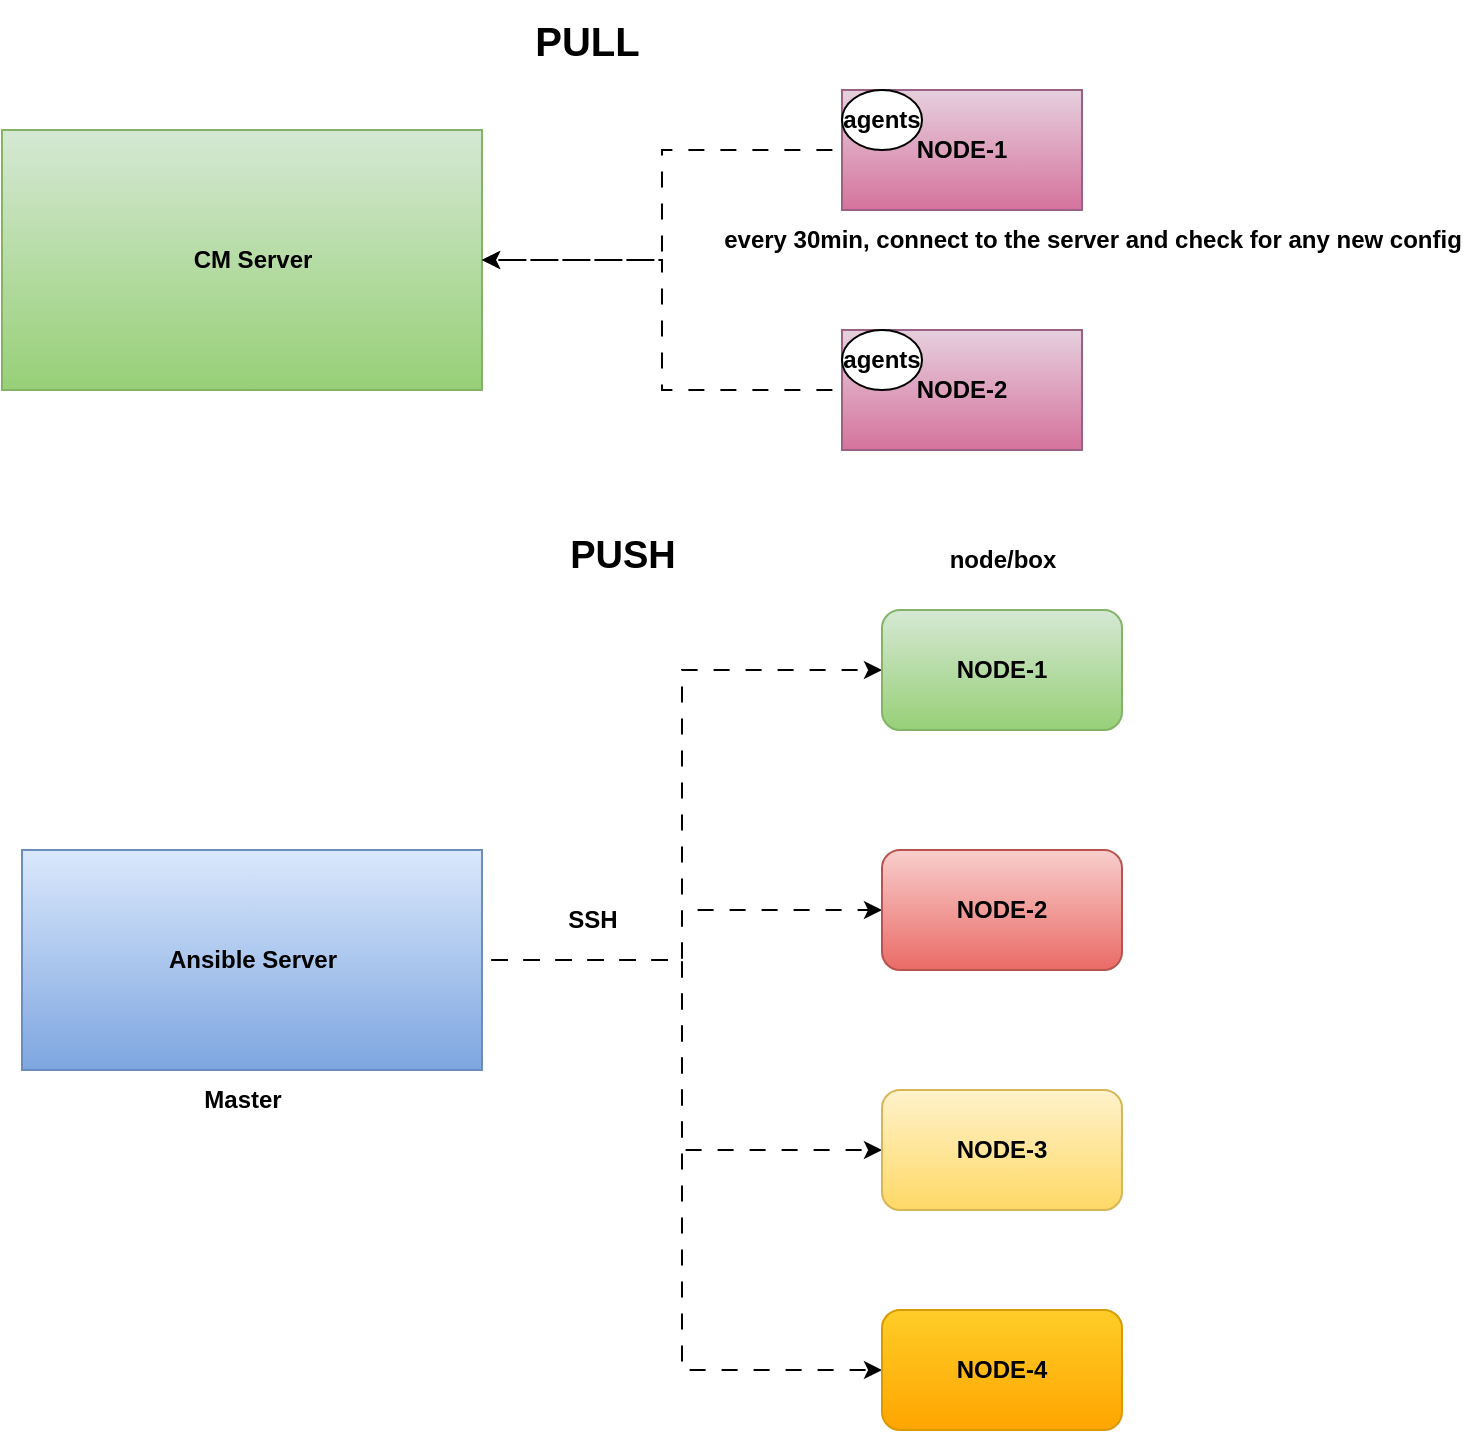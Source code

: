 <mxfile version="26.0.6">
  <diagram name="Page-1" id="c7c9wpjRmfpQ56Q2JIvj">
    <mxGraphModel dx="1050" dy="1622" grid="1" gridSize="10" guides="1" tooltips="1" connect="1" arrows="1" fold="1" page="1" pageScale="1" pageWidth="850" pageHeight="1100" math="0" shadow="0">
      <root>
        <mxCell id="0" />
        <mxCell id="1" parent="0" />
        <mxCell id="iymDI9OT2GfsB_ASsETB-10" style="edgeStyle=orthogonalEdgeStyle;rounded=0;orthogonalLoop=1;jettySize=auto;html=1;entryX=0;entryY=0.5;entryDx=0;entryDy=0;flowAnimation=1;" parent="1" source="iymDI9OT2GfsB_ASsETB-2" target="iymDI9OT2GfsB_ASsETB-4" edge="1">
          <mxGeometry relative="1" as="geometry" />
        </mxCell>
        <mxCell id="iymDI9OT2GfsB_ASsETB-11" style="edgeStyle=orthogonalEdgeStyle;rounded=0;orthogonalLoop=1;jettySize=auto;html=1;flowAnimation=1;" parent="1" source="iymDI9OT2GfsB_ASsETB-2" target="iymDI9OT2GfsB_ASsETB-7" edge="1">
          <mxGeometry relative="1" as="geometry" />
        </mxCell>
        <mxCell id="iymDI9OT2GfsB_ASsETB-12" style="edgeStyle=orthogonalEdgeStyle;rounded=0;orthogonalLoop=1;jettySize=auto;html=1;entryX=0;entryY=0.5;entryDx=0;entryDy=0;flowAnimation=1;" parent="1" source="iymDI9OT2GfsB_ASsETB-2" target="iymDI9OT2GfsB_ASsETB-8" edge="1">
          <mxGeometry relative="1" as="geometry" />
        </mxCell>
        <mxCell id="iymDI9OT2GfsB_ASsETB-13" style="edgeStyle=orthogonalEdgeStyle;rounded=0;orthogonalLoop=1;jettySize=auto;html=1;entryX=0;entryY=0.5;entryDx=0;entryDy=0;flowAnimation=1;" parent="1" source="iymDI9OT2GfsB_ASsETB-2" target="iymDI9OT2GfsB_ASsETB-9" edge="1">
          <mxGeometry relative="1" as="geometry" />
        </mxCell>
        <mxCell id="iymDI9OT2GfsB_ASsETB-2" value="" style="rounded=0;whiteSpace=wrap;html=1;fillColor=#dae8fc;gradientColor=#7ea6e0;strokeColor=#6c8ebf;" parent="1" vertex="1">
          <mxGeometry x="40" y="160" width="230" height="110" as="geometry" />
        </mxCell>
        <mxCell id="iymDI9OT2GfsB_ASsETB-3" value="&lt;b&gt;Ansible Server&lt;/b&gt;" style="text;html=1;align=center;verticalAlign=middle;resizable=0;points=[];autosize=1;strokeColor=none;fillColor=none;" parent="1" vertex="1">
          <mxGeometry x="100" y="200" width="110" height="30" as="geometry" />
        </mxCell>
        <mxCell id="iymDI9OT2GfsB_ASsETB-4" value="&lt;b&gt;NODE-1&lt;/b&gt;" style="rounded=1;whiteSpace=wrap;html=1;fillColor=#d5e8d4;gradientColor=#97d077;strokeColor=#82b366;" parent="1" vertex="1">
          <mxGeometry x="470" y="40" width="120" height="60" as="geometry" />
        </mxCell>
        <mxCell id="iymDI9OT2GfsB_ASsETB-5" value="&lt;b&gt;node/box&lt;/b&gt;" style="text;html=1;align=center;verticalAlign=middle;resizable=0;points=[];autosize=1;strokeColor=none;fillColor=none;" parent="1" vertex="1">
          <mxGeometry x="490" width="80" height="30" as="geometry" />
        </mxCell>
        <mxCell id="iymDI9OT2GfsB_ASsETB-6" value="&lt;b&gt;Master&lt;/b&gt;" style="text;html=1;align=center;verticalAlign=middle;resizable=0;points=[];autosize=1;strokeColor=none;fillColor=none;" parent="1" vertex="1">
          <mxGeometry x="120" y="270" width="60" height="30" as="geometry" />
        </mxCell>
        <mxCell id="iymDI9OT2GfsB_ASsETB-7" value="&lt;b&gt;NODE-2&lt;/b&gt;" style="rounded=1;whiteSpace=wrap;html=1;fillColor=#f8cecc;gradientColor=#ea6b66;strokeColor=#b85450;" parent="1" vertex="1">
          <mxGeometry x="470" y="160" width="120" height="60" as="geometry" />
        </mxCell>
        <mxCell id="iymDI9OT2GfsB_ASsETB-8" value="&lt;b&gt;NODE-3&lt;/b&gt;" style="rounded=1;whiteSpace=wrap;html=1;fillColor=#fff2cc;gradientColor=#ffd966;strokeColor=#d6b656;" parent="1" vertex="1">
          <mxGeometry x="470" y="280" width="120" height="60" as="geometry" />
        </mxCell>
        <mxCell id="iymDI9OT2GfsB_ASsETB-9" value="&lt;b&gt;NODE-4&lt;/b&gt;" style="rounded=1;whiteSpace=wrap;html=1;fillColor=#ffcd28;gradientColor=#ffa500;strokeColor=#d79b00;" parent="1" vertex="1">
          <mxGeometry x="470" y="390" width="120" height="60" as="geometry" />
        </mxCell>
        <mxCell id="iymDI9OT2GfsB_ASsETB-14" value="&lt;b&gt;SSH&lt;/b&gt;" style="text;html=1;align=center;verticalAlign=middle;resizable=0;points=[];autosize=1;strokeColor=none;fillColor=none;" parent="1" vertex="1">
          <mxGeometry x="300" y="180" width="50" height="30" as="geometry" />
        </mxCell>
        <mxCell id="iymDI9OT2GfsB_ASsETB-15" value="" style="rounded=0;whiteSpace=wrap;html=1;fillColor=#d5e8d4;gradientColor=#97d077;strokeColor=#82b366;" parent="1" vertex="1">
          <mxGeometry x="30" y="-200" width="240" height="130" as="geometry" />
        </mxCell>
        <mxCell id="iymDI9OT2GfsB_ASsETB-16" value="&lt;b&gt;CM Server&lt;/b&gt;" style="text;html=1;align=center;verticalAlign=middle;resizable=0;points=[];autosize=1;strokeColor=none;fillColor=none;" parent="1" vertex="1">
          <mxGeometry x="115" y="-150" width="80" height="30" as="geometry" />
        </mxCell>
        <mxCell id="iymDI9OT2GfsB_ASsETB-19" style="edgeStyle=orthogonalEdgeStyle;rounded=0;orthogonalLoop=1;jettySize=auto;html=1;entryX=1;entryY=0.5;entryDx=0;entryDy=0;flowAnimation=1;" parent="1" source="iymDI9OT2GfsB_ASsETB-17" target="iymDI9OT2GfsB_ASsETB-15" edge="1">
          <mxGeometry relative="1" as="geometry" />
        </mxCell>
        <mxCell id="iymDI9OT2GfsB_ASsETB-17" value="&lt;b&gt;NODE-1&lt;/b&gt;" style="rounded=0;whiteSpace=wrap;html=1;fillColor=#e6d0de;gradientColor=#d5739d;strokeColor=#996185;" parent="1" vertex="1">
          <mxGeometry x="450" y="-220" width="120" height="60" as="geometry" />
        </mxCell>
        <mxCell id="iymDI9OT2GfsB_ASsETB-20" style="edgeStyle=orthogonalEdgeStyle;rounded=0;orthogonalLoop=1;jettySize=auto;html=1;entryX=1;entryY=0.5;entryDx=0;entryDy=0;flowAnimation=1;" parent="1" source="iymDI9OT2GfsB_ASsETB-18" target="iymDI9OT2GfsB_ASsETB-15" edge="1">
          <mxGeometry relative="1" as="geometry" />
        </mxCell>
        <mxCell id="iymDI9OT2GfsB_ASsETB-18" value="&lt;b&gt;NODE-2&lt;/b&gt;" style="rounded=0;whiteSpace=wrap;html=1;fillColor=#e6d0de;gradientColor=#d5739d;strokeColor=#996185;" parent="1" vertex="1">
          <mxGeometry x="450" y="-100" width="120" height="60" as="geometry" />
        </mxCell>
        <mxCell id="iymDI9OT2GfsB_ASsETB-21" value="&lt;b&gt;every 30min, connect to the server and check for any new config&lt;/b&gt;" style="text;html=1;align=center;verticalAlign=middle;resizable=0;points=[];autosize=1;strokeColor=none;fillColor=none;" parent="1" vertex="1">
          <mxGeometry x="380" y="-160" width="390" height="30" as="geometry" />
        </mxCell>
        <mxCell id="iymDI9OT2GfsB_ASsETB-23" value="&lt;b&gt;agents&lt;/b&gt;" style="ellipse;whiteSpace=wrap;html=1;" parent="1" vertex="1">
          <mxGeometry x="450" y="-220" width="40" height="30" as="geometry" />
        </mxCell>
        <mxCell id="iymDI9OT2GfsB_ASsETB-24" value="&lt;b&gt;agents&lt;/b&gt;" style="ellipse;whiteSpace=wrap;html=1;" parent="1" vertex="1">
          <mxGeometry x="450" y="-100" width="40" height="30" as="geometry" />
        </mxCell>
        <mxCell id="cTDG1zd4GiLL8jnXqQ1s-2" value="PULL&amp;nbsp;" style="text;html=1;align=center;verticalAlign=middle;resizable=0;points=[];autosize=1;fontStyle=1;fontSize=20;" vertex="1" parent="1">
          <mxGeometry x="285" y="-265" width="80" height="40" as="geometry" />
        </mxCell>
        <mxCell id="cTDG1zd4GiLL8jnXqQ1s-3" value="&lt;span style=&quot;font-size: 19px;&quot;&gt;&lt;b&gt;PUSH&lt;/b&gt;&lt;/span&gt;" style="text;html=1;align=center;verticalAlign=middle;resizable=0;points=[];autosize=1;strokeColor=none;fillColor=none;" vertex="1" parent="1">
          <mxGeometry x="300" y="-7" width="80" height="40" as="geometry" />
        </mxCell>
      </root>
    </mxGraphModel>
  </diagram>
</mxfile>
